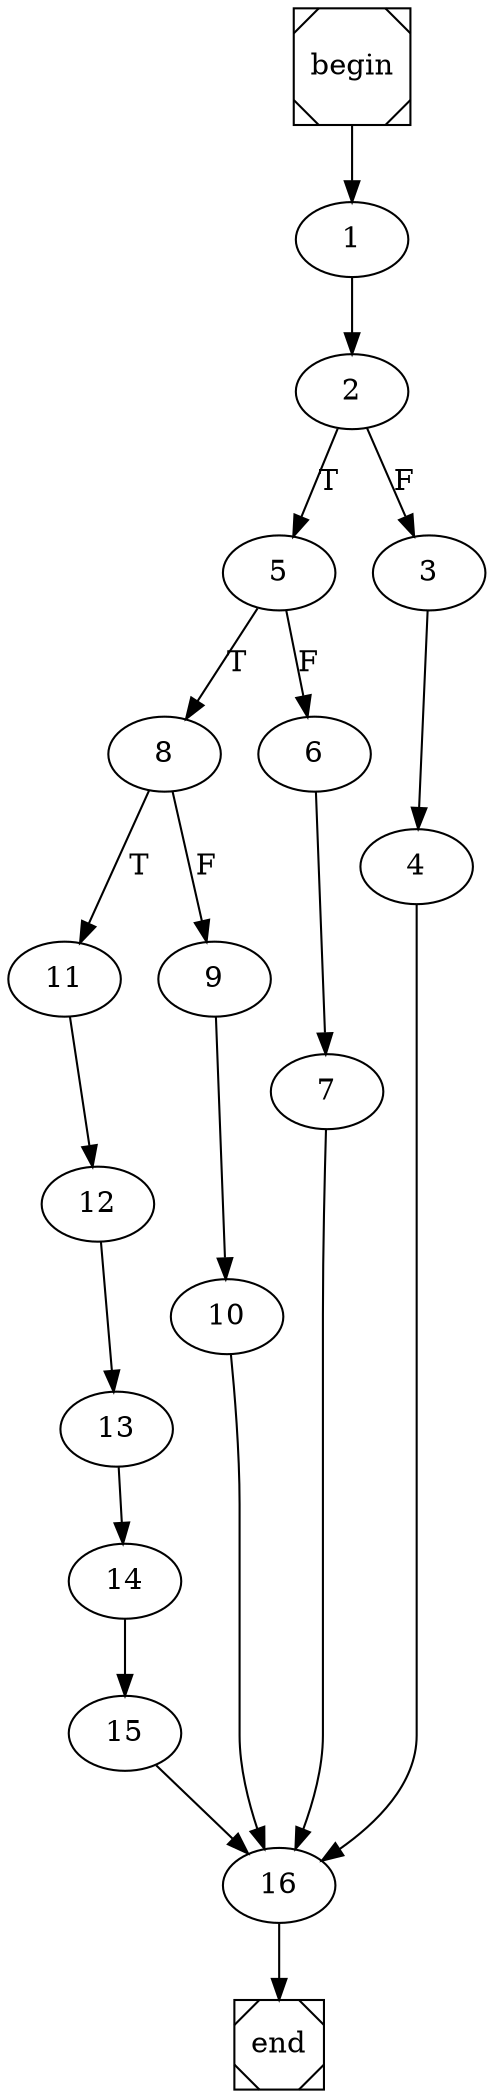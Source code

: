 digraph cfg {
	begin [shape=Msquare];
	end [shape=Msquare];
	begin -> 1;	1 -> 2;	2 -> 5[label=T];	2 -> 3[label=F];	3 -> 4;	4 -> 16;	5 -> 8[label=T];	5 -> 6[label=F];	6 -> 7;	7 -> 16;	8 -> 11[label=T];	8 -> 9[label=F];	9 -> 10;	10 -> 16;	11 -> 12;	12 -> 13;	13 -> 14;	14 -> 15;	15 -> 16;	16 -> end;}
